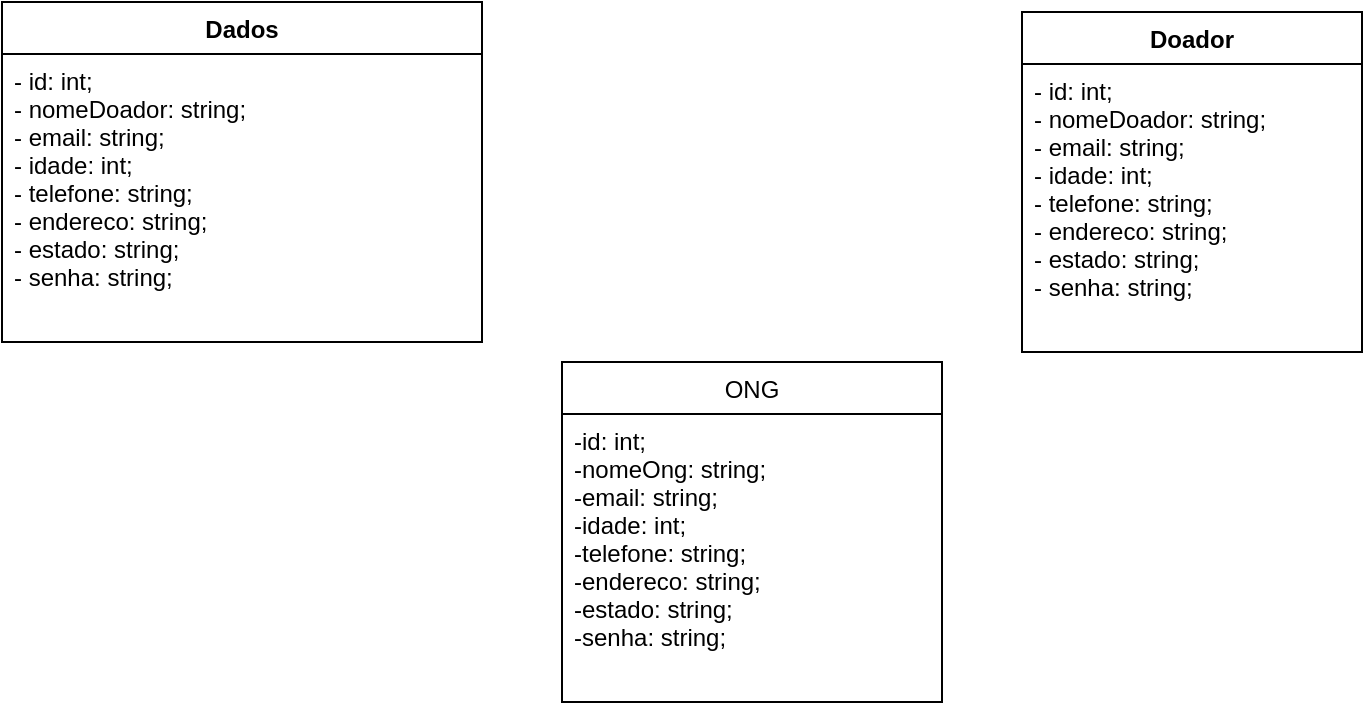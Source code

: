 <mxfile version="16.0.3" type="device"><diagram name="Page-1" id="e7e014a7-5840-1c2e-5031-d8a46d1fe8dd"><mxGraphModel dx="868" dy="393" grid="1" gridSize="10" guides="1" tooltips="1" connect="1" arrows="1" fold="1" page="1" pageScale="1" pageWidth="1169" pageHeight="826" background="none" math="0" shadow="0"><root><mxCell id="0"/><mxCell id="1" parent="0"/><mxCell id="p31kVknKZdXm5E0Dejss-47" value="Dados" style="swimlane;fontStyle=1;align=center;verticalAlign=top;childLayout=stackLayout;horizontal=1;startSize=26;horizontalStack=0;resizeParent=1;resizeParentMax=0;resizeLast=0;collapsible=1;marginBottom=0;" parent="1" vertex="1"><mxGeometry x="50" y="100" width="240" height="170" as="geometry"/></mxCell><mxCell id="8KDAfJ9rvC4iK5mJ8YgF-39" value="Doador" style="swimlane;fontStyle=1;align=center;verticalAlign=top;childLayout=stackLayout;horizontal=1;startSize=26;horizontalStack=0;resizeParent=1;resizeParentMax=0;resizeLast=0;collapsible=1;marginBottom=0;" parent="1" vertex="1"><mxGeometry x="560" y="105" width="170" height="170" as="geometry"/></mxCell><mxCell id="8KDAfJ9rvC4iK5mJ8YgF-40" value="- id: int;&#10;- nomeDoador: string;&#10;- email: string;&#10;- idade: int;&#10;- telefone: string;&#10;- endereco: string;&#10;- estado: string;&#10;- senha: string;&#10; " style="text;strokeColor=none;fillColor=none;align=left;verticalAlign=top;spacingLeft=4;spacingRight=4;overflow=hidden;rotatable=0;points=[[0,0.5],[1,0.5]];portConstraint=eastwest;" parent="8KDAfJ9rvC4iK5mJ8YgF-39" vertex="1"><mxGeometry y="26" width="170" height="144" as="geometry"/></mxCell><mxCell id="ISf-LmgpCnnVOuybwMND-6" value="ONG" style="swimlane;fontStyle=0;childLayout=stackLayout;horizontal=1;startSize=26;fillColor=none;horizontalStack=0;resizeParent=1;resizeParentMax=0;resizeLast=0;collapsible=1;marginBottom=0;" parent="1" vertex="1"><mxGeometry x="330" y="280" width="190" height="170" as="geometry"/></mxCell><mxCell id="ISf-LmgpCnnVOuybwMND-7" value="-id: int;&#10;-nomeOng: string;&#10;-email: string;&#10;-idade: int;&#10;-telefone: string;&#10;-endereco: string;&#10;-estado: string;&#10;-senha: string;&#10;" style="text;strokeColor=none;fillColor=none;align=left;verticalAlign=top;spacingLeft=4;spacingRight=4;overflow=hidden;rotatable=0;points=[[0,0.5],[1,0.5]];portConstraint=eastwest;" parent="ISf-LmgpCnnVOuybwMND-6" vertex="1"><mxGeometry y="26" width="190" height="144" as="geometry"/></mxCell><mxCell id="p31kVknKZdXm5E0Dejss-48" value="- id: int;&#10;- nomeDoador: string;&#10;- email: string;&#10;- idade: int;&#10;- telefone: string;&#10;- endereco: string;&#10;- estado: string;&#10;- senha: string;&#10;" style="text;strokeColor=none;fillColor=none;align=left;verticalAlign=top;spacingLeft=4;spacingRight=4;overflow=hidden;rotatable=0;points=[[0,0.5],[1,0.5]];portConstraint=eastwest;" parent="1" vertex="1"><mxGeometry x="50" y="126" width="240" height="144" as="geometry"/></mxCell></root></mxGraphModel></diagram></mxfile>
